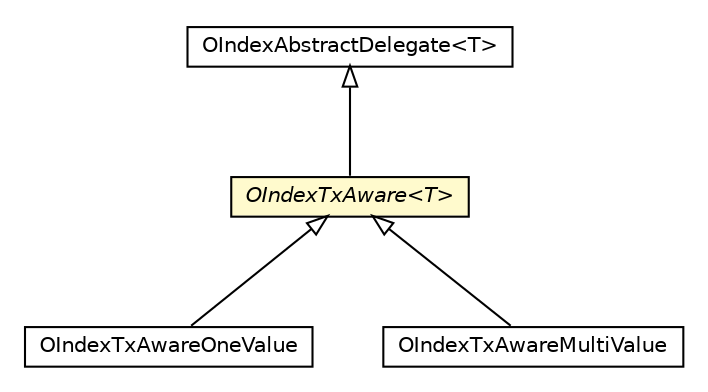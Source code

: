 #!/usr/local/bin/dot
#
# Class diagram 
# Generated by UMLGraph version R5_6-24-gf6e263 (http://www.umlgraph.org/)
#

digraph G {
	edge [fontname="Helvetica",fontsize=10,labelfontname="Helvetica",labelfontsize=10];
	node [fontname="Helvetica",fontsize=10,shape=plaintext];
	nodesep=0.25;
	ranksep=0.5;
	// com.orientechnologies.orient.core.index.OIndexTxAwareOneValue
	c2122902 [label=<<table title="com.orientechnologies.orient.core.index.OIndexTxAwareOneValue" border="0" cellborder="1" cellspacing="0" cellpadding="2" port="p" href="./OIndexTxAwareOneValue.html">
		<tr><td><table border="0" cellspacing="0" cellpadding="1">
<tr><td align="center" balign="center"> OIndexTxAwareOneValue </td></tr>
		</table></td></tr>
		</table>>, URL="./OIndexTxAwareOneValue.html", fontname="Helvetica", fontcolor="black", fontsize=10.0];
	// com.orientechnologies.orient.core.index.OIndexTxAware<T>
	c2122918 [label=<<table title="com.orientechnologies.orient.core.index.OIndexTxAware" border="0" cellborder="1" cellspacing="0" cellpadding="2" port="p" bgcolor="lemonChiffon" href="./OIndexTxAware.html">
		<tr><td><table border="0" cellspacing="0" cellpadding="1">
<tr><td align="center" balign="center"><font face="Helvetica-Oblique"> OIndexTxAware&lt;T&gt; </font></td></tr>
		</table></td></tr>
		</table>>, URL="./OIndexTxAware.html", fontname="Helvetica", fontcolor="black", fontsize=10.0];
	// com.orientechnologies.orient.core.index.OIndexAbstractDelegate<T>
	c2122931 [label=<<table title="com.orientechnologies.orient.core.index.OIndexAbstractDelegate" border="0" cellborder="1" cellspacing="0" cellpadding="2" port="p" href="./OIndexAbstractDelegate.html">
		<tr><td><table border="0" cellspacing="0" cellpadding="1">
<tr><td align="center" balign="center"> OIndexAbstractDelegate&lt;T&gt; </td></tr>
		</table></td></tr>
		</table>>, URL="./OIndexAbstractDelegate.html", fontname="Helvetica", fontcolor="black", fontsize=10.0];
	// com.orientechnologies.orient.core.index.OIndexTxAwareMultiValue
	c2122934 [label=<<table title="com.orientechnologies.orient.core.index.OIndexTxAwareMultiValue" border="0" cellborder="1" cellspacing="0" cellpadding="2" port="p" href="./OIndexTxAwareMultiValue.html">
		<tr><td><table border="0" cellspacing="0" cellpadding="1">
<tr><td align="center" balign="center"> OIndexTxAwareMultiValue </td></tr>
		</table></td></tr>
		</table>>, URL="./OIndexTxAwareMultiValue.html", fontname="Helvetica", fontcolor="black", fontsize=10.0];
	//com.orientechnologies.orient.core.index.OIndexTxAwareOneValue extends com.orientechnologies.orient.core.index.OIndexTxAware<com.orientechnologies.orient.core.db.record.OIdentifiable>
	c2122918:p -> c2122902:p [dir=back,arrowtail=empty];
	//com.orientechnologies.orient.core.index.OIndexTxAware<T> extends com.orientechnologies.orient.core.index.OIndexAbstractDelegate<T>
	c2122931:p -> c2122918:p [dir=back,arrowtail=empty];
	//com.orientechnologies.orient.core.index.OIndexTxAwareMultiValue extends com.orientechnologies.orient.core.index.OIndexTxAware<java.util.Set<com.orientechnologies.orient.core.db.record.OIdentifiable>>
	c2122918:p -> c2122934:p [dir=back,arrowtail=empty];
}


